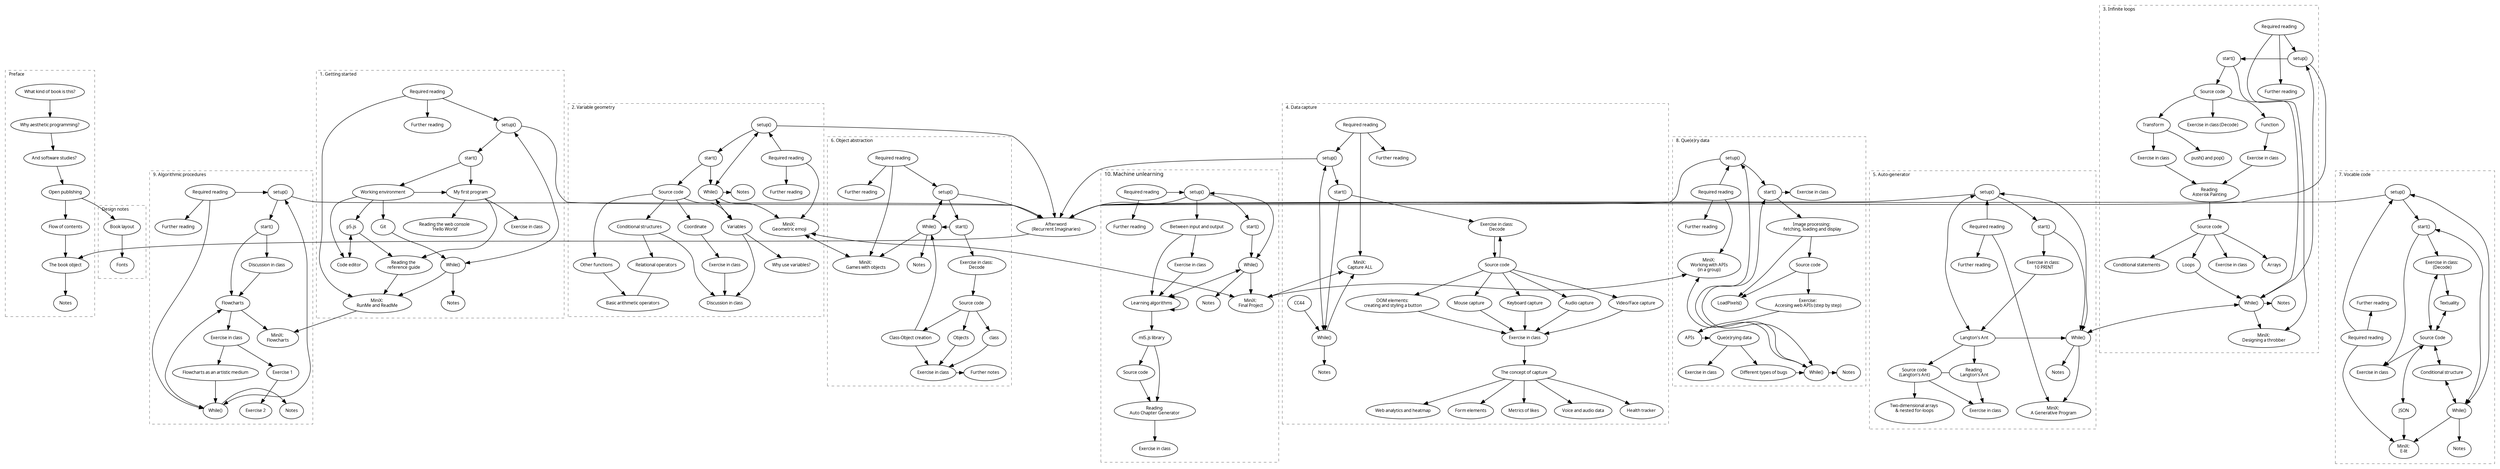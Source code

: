 digraph G {

graph[overlap=false]
node[fontname="Hershey-Noailles-help-me", fontsize="10pt"]

subgraph cluster_00 {
  node [shape=ellipse];
	label = "Preface";
	fontname="Hershey-Noailles-help-me";
	labeljust="l";
	margin="12pt";
	style=dashed;
	penwidth=0.5;
	fontsize="10pt";
	//color=white;
  book00 [label="What kind of book is this?"]
  AP00 [label="Why aesthetic programming?"]
  SS00 [label="And software studies?"]
  OP00 [label="Open publishing"]
  TOC00 [label="Flow of contents"]
  BO00 [label="The book object"]
  Notes00 [label="Notes"]

  //graph
  book00 -> AP00 -> SS00 -> OP00 -> TOC00 -> BO00 -> Notes00;
}

subgraph cluster_0 {
  node [shape=ellipse];
	label = "Design notes";
	fontname="Hershey-Noailles-help-me";
	labeljust="l";
	margin="12pt";
	style=dashed;
	penwidth=0.5;
	fontsize="10pt";
	//color=white;
  book0 [label="Book layout"]
  fonts0 [label="Fonts"]

  //graph
  book0 -> fonts0;
}

	subgraph cluster_1 {
    node [shape=ellipse];
    label = "1. Getting started";
    fontname="Hershey-Noailles-help-me";
    labeljust="l";
    margin="12pt";
    style=dashed;
    penwidth=0.5;
    fontsize="10pt";
    //color=white;
    SU1 [label="setup()"]
    ST1 [label="start()"]
    WE1 [label="Working environment"]
    p51 [label="p5.js"]
    CE1 [label="Code editor"]
    MFP1 [label="My first program"]
    EiC1 [label="Exercise in class"]
    RC1 [label="Reading the web console \n'Hello World'"]
    RG1 [label="Reading the \nreference guide"]
    Git1 [label="Git"]
    MW1 [label="While()"]
    MX1 [label="MiniX: \nRunMe and ReadMe"]
    RR1 [label="Required reading"]
    FR1 [label="Further reading"]
    Notes1 [label="Notes"]

    {rank = same; MFP1, WE1}

    //graph
    SU1 -> ST1;
    ST1 -> WE1;
    WE1 -> p51;
    WE1 -> CE1;
    WE1 -> Git1;
    ST1 -> MFP1;
    MFP1 -> EiC1;
    MFP1 -> RC1;
    MFP1 -> RG1;
    SU1 -> MW1 [dir=both];
    MW1 -> MX1, Notes1;
    RR1 -> MX1, SU1;
    Git1 -> MW1;
    RG1 -> MX1;
    p51 -> CE1 [dir=both];
    WE1 -> MFP1;
    p51 -> RG1;
    RR1 -> FR1;
	}

	subgraph cluster_2 {
    node [shape=ellipse];
    label = "2. Variable geometry";
    fontname="Hershey-Noailles-help-me";
    labeljust="l";
    margin="12pt";
    style=dashed;
    penwidth=0.5;
    fontsize="10pt";
    //color=white;
    SU2 [label="setup()"]
    ST2 [label="start()"]
    SC2 [label="Source code"]
    CO2 [label="Coordinate"]
    EiC2 [label="Exercise in class"]
    VB2 [label="Variables"]
    YVB2 [label="Why use variables?"]
    OF2 [label="Other functions"]
    BAO2 [label="Basic arithmetic operators"]
    CS2 [label="Conditional structures"]
    RO2 [label="Relational operators"]
    DiC2 [label="Discussion in class"]
    MW2 [label="While()"]
    MX2 [label="MiniX: \nGeometric emoji"]
    RR2 [label="Required reading"]
    FR2 [label="Further reading"]
    Notes2 [label="Notes"]

    //rank
    {rank = same; MW2, Notes2}
    {rank = same; ST2, RR2}

    //graph

    SU2 -> MW2 [dir=both];
    MW2 -> VB2[dir=both];
    RO2 -> BAO2[dir=none];
     SU2 -> ST2 -> SC2;
    SC2 -> CO2 -> EiC2;
    SC2 -> VB2 -> YVB2;
    SC2 -> OF2 -> BAO2;
    SC2 -> CS2 -> RO2;
    EiC2, VB2, CS2 -> DiC2;
    ST2 -> MW2 -> Notes2;
    MW2 -> MX2;
    RR2 -> MX2, SU2;
    RR2 -> FR2;
	}

	subgraph cluster_3 {
    node [shape=ellipse];
    label = "3. Infinite loops";
    fontname="Hershey-Noailles-help-me";
    labeljust="l";
    margin="12pt";
    style=dashed;
    penwidth=0.5;
    fontsize="10pt";
    //color=white;
    SU3 [label="setup()"]
    ST3 [label="start()"]
    DE3 [label="Exercise in class (Decode)"]
    SC3 [label="Source code"]
    FN3 [label="Function"]
    EiC3 [label="Exercise in class"]
    TR3 [label="Transform"]
    PP3 [label="push() and pop()"]
    EiC33 [label="Exercise in class"]
    AP3 [label="Reading \nAsterisk Painting"]
    SC33 [label="Source code"]
    EiC333 [label="Exercise in class"]
    AR3 [label="Arrays"]
    CS3 [label="Conditional statements"]
    LO3 [label="Loops"]
    MW3 [label="While()"]
    MX3 [label="MiniX: \nDesigning a throbber"]
    RR3 [label="Required reading"]
    FR3 [label="Further reading"]
    Notes3 [label="Notes"]

    //rank
    {rank = same; SU3, ST3}
    {rank = same; MW3, Notes3}
    {rank = same; FR3, SC3}

    //graph
    SU3 -> ST3 -> SC3 -> DE3;
    SU3 -> MW3 [dir=both];
    RR3 -> MX3, SU3;
    SC3 -> FN3 -> EiC3;
    TR3->PP3;
    SC3 -> TR3 -> EiC33;
    EiC3, EiC33 -> AP3 -> SC33 -> EiC333
    SC33 -> AR3;
    SC33 -> CS3;
    SC33 -> LO3;
    ST3, LO3 -> MW3 -> Notes3;
    MW3 -> MX3;
    RR3 -> FR3;
  }

  subgraph cluster_4 {
    node [shape=ellipse];
    label = "4. Data capture";
    fontname="Hershey-Noailles-help-me";
    labeljust="l";
    margin="12pt";
    style=dashed;
    penwidth=0.5;
    fontsize="10pt";
    //color=white;
    SU4 [label="setup()"]
    ST4 [label="start()"]
    DE4 [label="Exercise in class: \nDecode"]
    SC4 [label="Source code"]
    DOM4 [label="DOM elements:\n creating and styling a button"]
    MC4 [label="Mouse capture"]
    KC4 [label="Keyboard capture"]
    AC4 [label="Audio capture"]
    FT4 [label="Video/Face capture"]
    EiC4 [label="Exercise in class"]
    CC4 [label="The concept of capture"]
    WA4 [label="Web analytics and heatmap"]
    FE4 [label="Form elements"]
    ML4 [label="Metrics of likes"]
    VD4 [label="Voice and audio data"]
    HT4 [label="Health tracker"]
    MW4 [label="While()"]
    MX4 [label="MiniX: \nCapture ALL"]
    RR4 [label="Required reading"]
    FR4 [label="Further reading"]
    Notes4 [label="Notes"]

    //rank
    {rank = same; MX4, SC4}
    {rank = same; MW4, EiC4}

    //graph
    SU4 -> ST4 -> DE4 -> SC4;
    SC4 -> DE4;
    SU4 -> MW4 [dir=both];
    RR4 -> MX4, SU4;
    SC4 -> DOM4;
    SC4 -> MC4, KC4;
    SC4 -> AC4, FT4;
    DOM4 -> EiC4;
    MC4, KC4, AC4, FT4 -> EiC4 ;
    EiC4-> CC4;
    CC4 -> WA4, FE4;
    CC4 ->  ML4, VD4, HT4;
    ST4, CC44 -> MW4 -> Notes4;
    MW4 -> MX4;
    RR4 -> FR4;
  }

  subgraph cluster_5 {
    node [shape=ellipse];
    label = "5. Auto-generator";
    fontname="Hershey-Noailles-help-me";
    labeljust="l";
    margin="12pt";
    style=dashed;
    penwidth=0.5;
    fontsize="10pt";
    //color=white;

    SU5 [label="setup()"]
    ST5 [label="start()"]
    EiC5 [label="Exercise in class: \n10 PRINT"]
    LA5 [label="Langton's Ant"]
    SC5 [label="Source code\n(Langton's Ant)"]
    RLA5 [label="Reading \nLangton's Ant"]
    AL5 [label="Two-dimensional arrays \n& nested for-loops
    "]
    EiC55 [label="Exercise in class"]
    MW5 [label="While()"]
    MX5 [label="MiniX: \nA Generative Program"]
    RR5 [label="Required reading"]
    FR5 [label="Further reading"]
    Notes5 [label="Notes"]

    //rank
    {rank = same; RR5, ST5}
    {rank = same; RLA5, SC5}
    {rank = same; MX5,EiC55}
    {rank = same; MW5, LA5}

    //graph
    SU5 -> ST5 -> EiC5;
    EiC5-> LA5[minlen=2];
    LA5 -> SU5 [dir=both];
    SU5 -> MW5 [dir=both];
    SC5 -> RLA5 [dir=none];
    RR5 -> MX5, SU5;
    LA5 -> SC5, RLA5 -> EiC55;
    SC5 -> AL5;
    ST5 -> MW5 -> Notes5;
    MW5 -> MX5;
    LA5 -> MW5;
    RR5 -> FR5;
  }

  subgraph cluster_6 {
    node [shape=ellipse];
    label = "6. Object abstraction";
    fontname="Hershey-Noailles-help-me";
    labeljust="l";
    margin="12pt";
    style=dashed;
    penwidth=0.5;
    fontsize="10pt";
    //color=white;

    SU6 [label="setup()"]
    ST6 [label="start()"]
    DE6 [label="Exercise in class: \nDecode"]
    SC6 [label="Source code"]
    CL6 [label="class"]
    OO6 [label="Objects"]
    COC6 [label="Class-Object creation"]
    EiC6 [label="Exercise in class"]
    FN6 [label="Further notes"]
    MW6 [label="While()"]
    MX6 [label="MiniX: \nGames with objects"]
    RR6 [label="Required reading"]
    FR6 [label="Further reading"]
    Notes6 [label="Notes"]

    //rank
    {rank = same; EiC6,FN6}
    {rank = same; MX6,DE6}
    {rank = same; MW6,ST6}

    //graph
    SU6 -> ST6 -> DE6 -> SC6;
    SU6 -> MW6 [dir=both];
    RR6 -> MX6, SU6;
    SC6 -> {CL6, OO6, COC6} -> EiC6 -> FN6;
    ST6 -> MW6 -> Notes6;
    MW6 -> MX6;
    COC6 -> MW6;
    RR6 -> FR6;
  }

  subgraph cluster_7 {
    node [shape=ellipse];
    label = "7. Vocable code";
    fontname="Hershey-Noailles-help-me";
    labeljust="l";
    margin="12pt";
    style=dashed;
    penwidth=0.5;
    fontsize="10pt";
    //color=white;

    SU7 [label="setup()"]
    ST7 [label="start()"]
    DE7 [label="Exercise in class: \n(Decode)"]
    TX7 [label="Textuality"]
    CO7 [label="Conditional structure"]
    JS7 [label="JSON"]
    SC7 [label="Source Code"]
    EiC7 [label="Exercise in class"]
    MW7 [label="While()"]
    MX7 [label="MiniX: \nE-lit"]
    RR7 [label="Required reading"]
    FR7 [label="Further reading"]
    Notes7 [label="Notes"]

    //rank
    {rank = same; RR7, SC7}
    {rank = same; FR7, TX7}

    //graph
    SU7 -> ST7 -> DE7;
    SU7 -> MW7 [dir=both];
    RR7 -> MX7, SU7;
    DE7 -> TX7;
    TX7 -> SC7[dir=both];
    SC7 -> EiC7;
    SC7 -> CO7, JS7[dir=both];
    ST7 -> MW7 [dir=both];
    JS7 -> MX7;
    MW7 -> MX7, Notes7;
    DE7 -> SC7[dir=both];
    CO7 -> MW7[dir=both];
    ST7 -> EiC7;
    RR7 -> FR7;
  }
  subgraph cluster_8 {
    node [shape=ellipse];
    label = "8. Que(e)ry data";
    fontname="Hershey-Noailles-help-me";
    labeljust="l";
    margin="12pt";
    style=dashed;
    penwidth=0.5;
    fontsize="10pt";
    //color=white;

    SU8 [label="setup()"]
    ST8 [label="start()"]
    EiC8 [label="Exercise in class"]
    IP8 [label="Image processing: \nfetching, loading and display"]
    SC8 [label="Source code"]
    EiC88 [label="Exercise: \nAccesing web APIs (step by step)"]
    API8 [label="APIs"]
    QD8 [label="Que(e)rying data"]
    EiC888 [label="Exercise in class"]
    LP8 [label="LoadPixels()"]
    ER8 [label="Different types of bugs"]
    MW8 [label="While()"]
    MX8 [label="MiniX: \nWorking with APIs\n(in a group)"]
    RR8 [label="Required reading"]
    FR8 [label="Further reading"]
    Notes8 [label="Notes"]

    //rank
    {rank = same; MW8, Notes8}
    {rank = same; RR8, EiC8, ST8}
    {rank = same; MX8, SC8}
    {rank = same; API8, QD8}
    {rank = same; MW8, EiC888, ER8}

    //graph
    SU8 -> ST8 -> EiC8;
    SU8 -> MW8 [dir=both];
    RR8 -> MX8, SU8;
    ST8 -> IP8 -> SC8 -> LP8;
    IP8 -> LP8;
    SC8 -> EiC88 -> API8 -> QD8 -> EiC888;
    QD8 -> ER8 -> MW8;
    ST8 -> MW8 [dir=both];
    MW8 -> Notes8;
    MW8 -> MX8;
    RR8 -> FR8;
  }

  subgraph cluster_9 {
    node [shape=ellipse];
    label = "9. Algorithmic procedures";
    fontname="Hershey-Noailles-help-me";
    labeljust="l";
    margin="12pt";
    style=dashed;
    penwidth=0.5;
    fontsize="10pt";
    //color=white;

    SU9 [label="setup()"]
    ST9 [label="start()"]
    DiC9 [label="Discussion in class"]
    EiC9 [label="Exercise in class"]
    FC9 [label="Flowcharts"]
    EiC19 [label="Exercise 1"]
		EiC29 [label="Exercise 2"]
    AM9 [label="Flowcharts as an artistic medium"]
    MW9 [label="While()"]
    MX9 [label="MiniX: \nFlowcharts"]
    RR9 [label="Required reading"]
    FR9 [label="Further reading"]
    Notes9 [label="Notes"]

    //rank
    {rank = same; RR9, SU9}
		{rank = same; MW9, Notes9}

    //graph
    SU9 -> ST9;
    ST9 -> DiC9 -> FC9;
    ST9 -> FC9 ;
    FC9 -> EiC9 -> EiC19 -> EiC29;
		EiC9 -> AM9 -> MW9;
    MW9 -> Notes9;
    MW9 -> FC9[dir=both]
    SU9 -> MW9 [dir=both];
    RR9 -> SU9, MW9;
    FC9 -> MX9;
    RR9 -> FR9;
  }

  subgraph cluster_10 {
      node [shape=ellipse];
      label = "10. Machine unlearning";
    fontname="Hershey-Noailles-help-me";
    labeljust="l";
    margin="12pt";
    style=dashed;
    penwidth=0.5;
    fontsize="12pt";
      //color=white;
      SU10 [label="setup()"]
      ST10 [label="start()"]
      IO10 [label="Between input and output"]
      EiC10 [label="Exercise in class"]
      LA10 [label="Learning algorithms"]
      ml510 [label="ml5.js library"]
      SC10 [label="Source code"]
      RAG10 [label="Reading \nAuto Chapter Generator"]
      EiC1010 [label="Exercise in class"]
      MW10 [label="While()"]
      MX10 [label="MiniX: \nFinal Project"]
      RR10 [label="Required reading"]
      FR10 [label="Further reading"]
      Notes10 [label="Notes"]

      //rank
      {rank = same; SU10, RR10}
      {rank=same;MX10,LA10}
      //graph
      SU10 -> ST10;
      SU10-> IO10 -> EiC10;
      SU10 -> MW10 [dir=both];
      RR10 -> SU10;
      EiC10 -> LA10 ;
      LA10 -> LA10[dir=both];
      LA10-> MW10 [dir=both];
      IO10 -> LA10 -> ml510 -> SC10;
      SC10 -> RAG10 -> EiC1010;
      ST10 -> MW10 -> Notes10;
      MW10 -> MX10;
      ml510 -> RAG10;
      RR10 -> FR10;
  }

  AW [label="Afterword\n(Recurrent Imaginaries)"]
  OP00 -> book0;
  SU1,SU2,SU3,SU4,SU5,SU6,SU7,SU8,SU9,SU10 -> AW;
  MX2,MX4,MX8 -> MX10 [dir=both];
  MW3 -> MW5[dir=both];
  MX2 -> MX6[dir=both];
  MX1 -> MX9;
  AW -> BO00;
}
